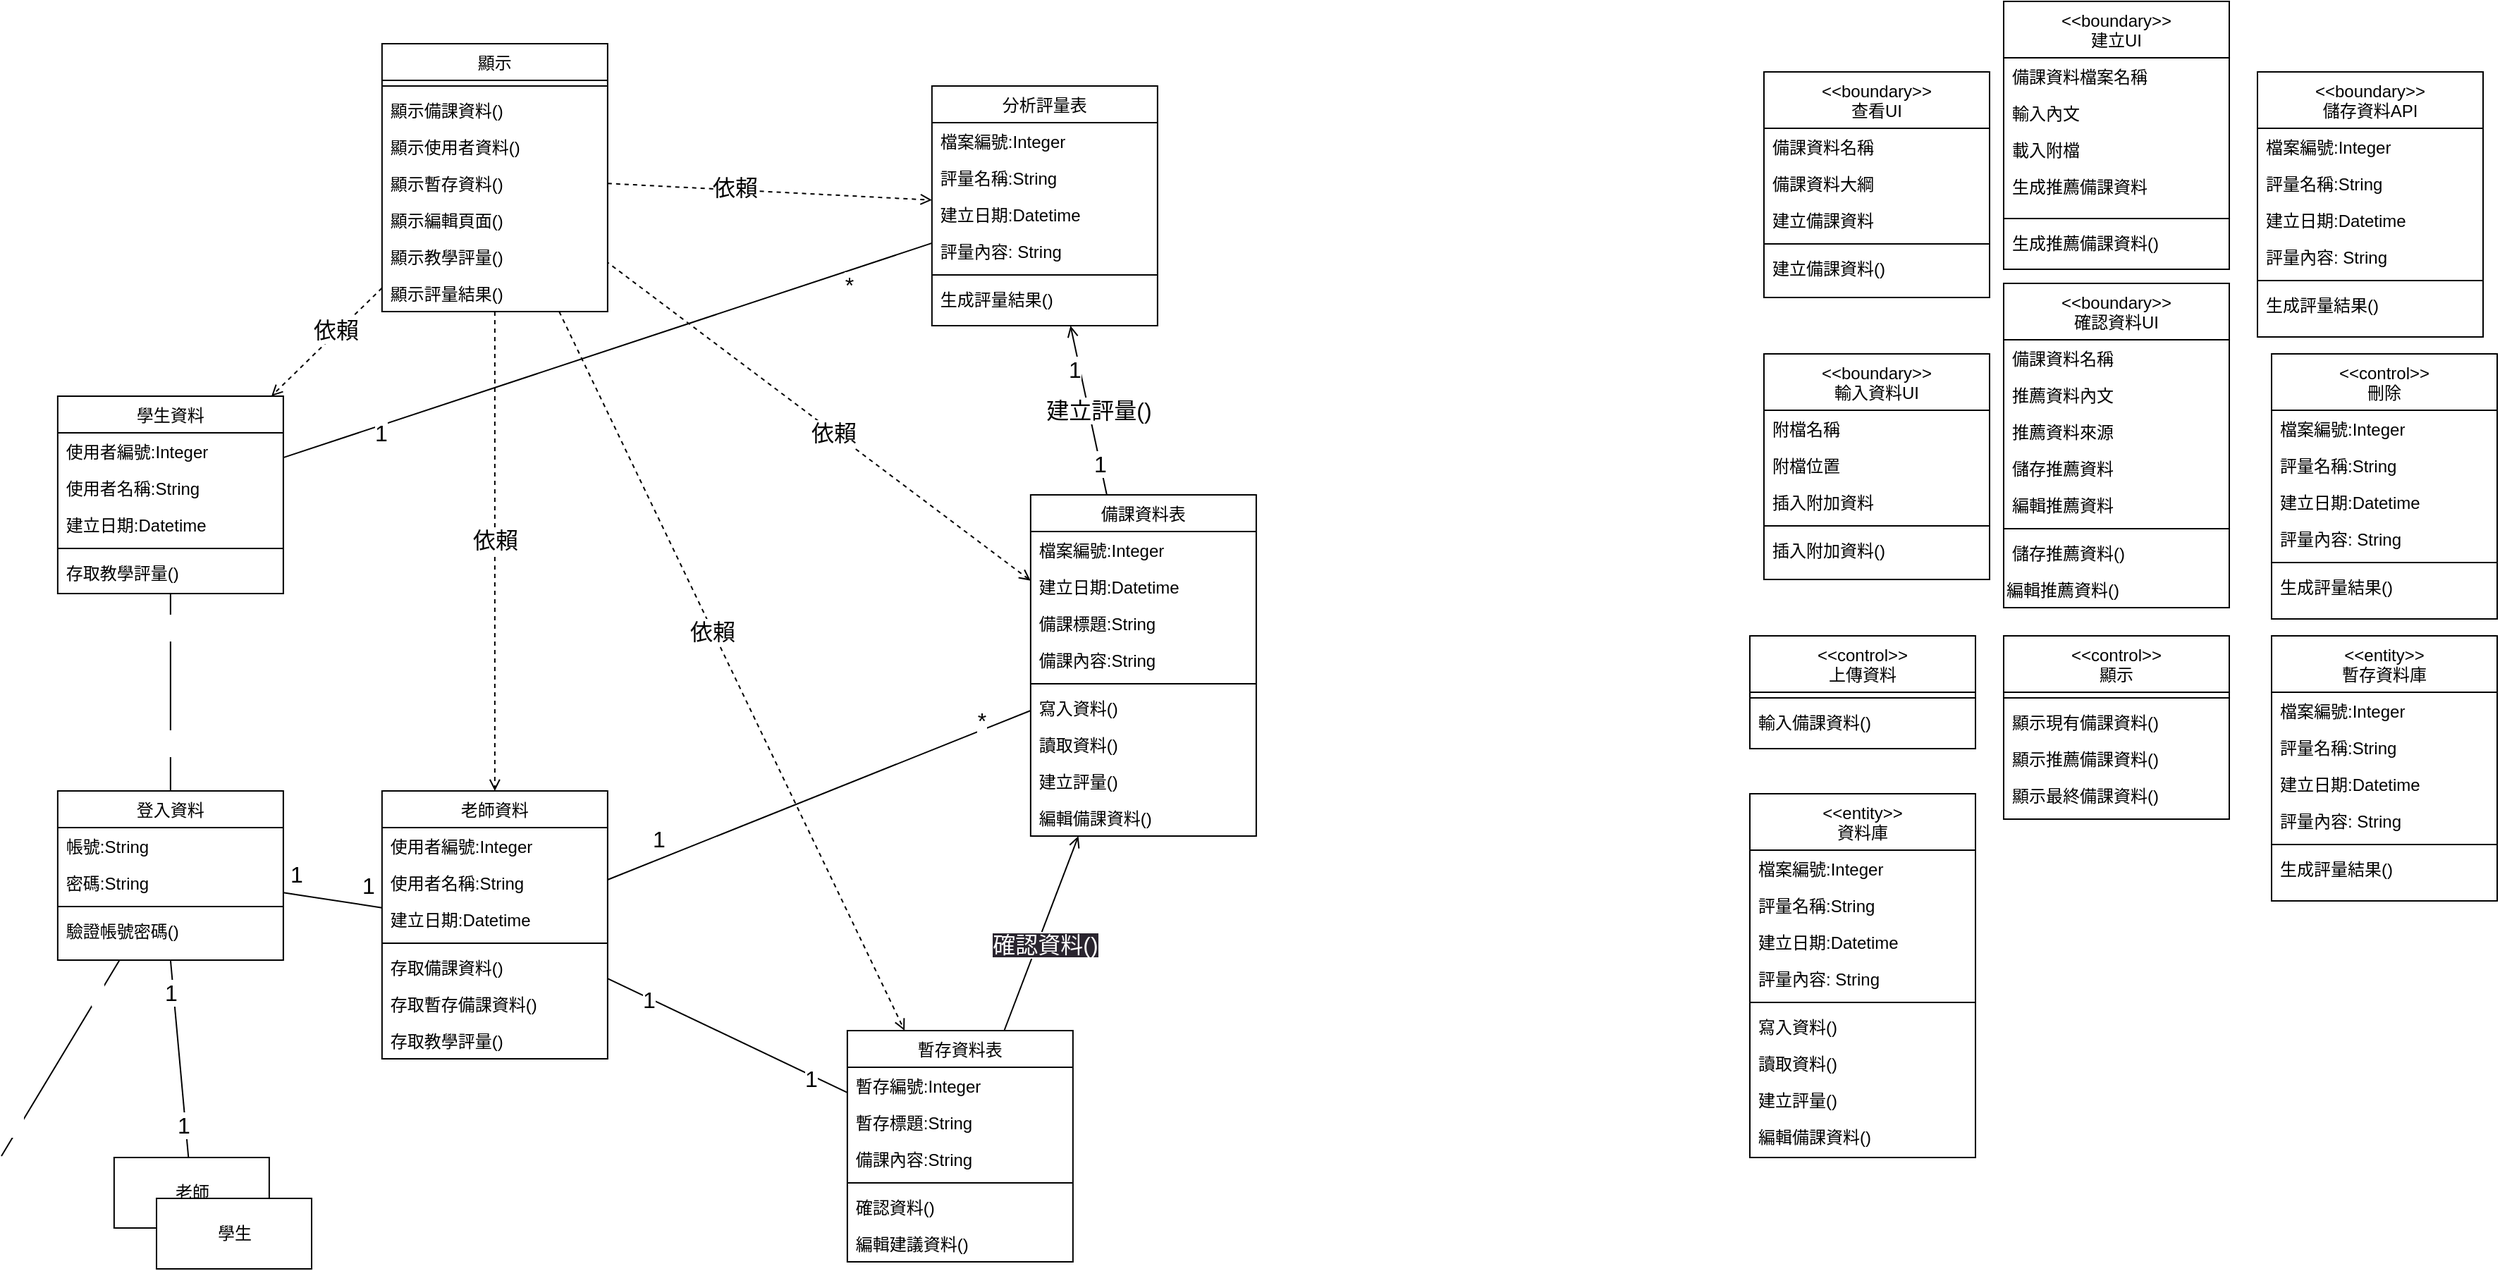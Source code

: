 <mxfile>
    <diagram id="C5RBs43oDa-KdzZeNtuy" name="Page-1">
        <mxGraphModel dx="1282" dy="769" grid="1" gridSize="10" guides="1" tooltips="1" connect="1" arrows="1" fold="1" page="1" pageScale="1" pageWidth="2000" pageHeight="2000" math="0" shadow="0">
            <root>
                <mxCell id="WIyWlLk6GJQsqaUBKTNV-0"/>
                <mxCell id="WIyWlLk6GJQsqaUBKTNV-1" parent="WIyWlLk6GJQsqaUBKTNV-0"/>
                <mxCell id="44" style="edgeStyle=none;html=1;fontSize=16;endArrow=none;endFill=0;startArrow=open;startFill=0;dashed=1;" parent="WIyWlLk6GJQsqaUBKTNV-1" source="zkfFHV4jXpPFQw0GAbJ--17" target="6" edge="1">
                    <mxGeometry relative="1" as="geometry"/>
                </mxCell>
                <mxCell id="46" value="依賴" style="edgeLabel;html=1;align=center;verticalAlign=middle;resizable=0;points=[];fontSize=16;" parent="44" vertex="1" connectable="0">
                    <mxGeometry x="0.184" y="1" relative="1" as="geometry">
                        <mxPoint x="38" y="28" as="offset"/>
                    </mxGeometry>
                </mxCell>
                <object label="備課資料表" placeholders="1" id="zkfFHV4jXpPFQw0GAbJ--17">
                    <mxCell style="swimlane;fontStyle=0;align=center;verticalAlign=top;childLayout=stackLayout;horizontal=1;startSize=26;horizontalStack=0;resizeParent=1;resizeLast=0;collapsible=1;marginBottom=0;rounded=0;shadow=0;strokeWidth=1;" parent="WIyWlLk6GJQsqaUBKTNV-1" vertex="1">
                        <mxGeometry x="739.93" y="610" width="160" height="242" as="geometry">
                            <mxRectangle x="550" y="140" width="160" height="26" as="alternateBounds"/>
                        </mxGeometry>
                    </mxCell>
                </object>
                <mxCell id="zkfFHV4jXpPFQw0GAbJ--20" value="檔案編號:Integer" style="text;align=left;verticalAlign=top;spacingLeft=4;spacingRight=4;overflow=hidden;rotatable=0;points=[[0,0.5],[1,0.5]];portConstraint=eastwest;rounded=0;shadow=0;html=0;" parent="zkfFHV4jXpPFQw0GAbJ--17" vertex="1">
                    <mxGeometry y="26" width="160" height="26" as="geometry"/>
                </mxCell>
                <mxCell id="zkfFHV4jXpPFQw0GAbJ--19" value="建立日期:Datetime" style="text;align=left;verticalAlign=top;spacingLeft=4;spacingRight=4;overflow=hidden;rotatable=0;points=[[0,0.5],[1,0.5]];portConstraint=eastwest;rounded=0;shadow=0;html=0;" parent="zkfFHV4jXpPFQw0GAbJ--17" vertex="1">
                    <mxGeometry y="52" width="160" height="26" as="geometry"/>
                </mxCell>
                <mxCell id="zkfFHV4jXpPFQw0GAbJ--18" value="備課標題:String" style="text;align=left;verticalAlign=top;spacingLeft=4;spacingRight=4;overflow=hidden;rotatable=0;points=[[0,0.5],[1,0.5]];portConstraint=eastwest;" parent="zkfFHV4jXpPFQw0GAbJ--17" vertex="1">
                    <mxGeometry y="78" width="160" height="26" as="geometry"/>
                </mxCell>
                <mxCell id="zkfFHV4jXpPFQw0GAbJ--21" value="備課內容:String" style="text;align=left;verticalAlign=top;spacingLeft=4;spacingRight=4;overflow=hidden;rotatable=0;points=[[0,0.5],[1,0.5]];portConstraint=eastwest;rounded=0;shadow=0;html=0;" parent="zkfFHV4jXpPFQw0GAbJ--17" vertex="1">
                    <mxGeometry y="104" width="160" height="26" as="geometry"/>
                </mxCell>
                <mxCell id="zkfFHV4jXpPFQw0GAbJ--23" value="" style="line;html=1;strokeWidth=1;align=left;verticalAlign=middle;spacingTop=-1;spacingLeft=3;spacingRight=3;rotatable=0;labelPosition=right;points=[];portConstraint=eastwest;" parent="zkfFHV4jXpPFQw0GAbJ--17" vertex="1">
                    <mxGeometry y="130" width="160" height="8" as="geometry"/>
                </mxCell>
                <mxCell id="zkfFHV4jXpPFQw0GAbJ--24" value="寫入資料()" style="text;align=left;verticalAlign=top;spacingLeft=4;spacingRight=4;overflow=hidden;rotatable=0;points=[[0,0.5],[1,0.5]];portConstraint=eastwest;" parent="zkfFHV4jXpPFQw0GAbJ--17" vertex="1">
                    <mxGeometry y="138" width="160" height="26" as="geometry"/>
                </mxCell>
                <mxCell id="zkfFHV4jXpPFQw0GAbJ--25" value="讀取資料()" style="text;align=left;verticalAlign=top;spacingLeft=4;spacingRight=4;overflow=hidden;rotatable=0;points=[[0,0.5],[1,0.5]];portConstraint=eastwest;" parent="zkfFHV4jXpPFQw0GAbJ--17" vertex="1">
                    <mxGeometry y="164" width="160" height="26" as="geometry"/>
                </mxCell>
                <mxCell id="128" value="建立評量()" style="text;align=left;verticalAlign=top;spacingLeft=4;spacingRight=4;overflow=hidden;rotatable=0;points=[[0,0.5],[1,0.5]];portConstraint=eastwest;" parent="zkfFHV4jXpPFQw0GAbJ--17" vertex="1">
                    <mxGeometry y="190" width="160" height="26" as="geometry"/>
                </mxCell>
                <mxCell id="87" value="編輯備課資料()" style="text;align=left;verticalAlign=top;spacingLeft=4;spacingRight=4;overflow=hidden;rotatable=0;points=[[0,0.5],[1,0.5]];portConstraint=eastwest;" parent="zkfFHV4jXpPFQw0GAbJ--17" vertex="1">
                    <mxGeometry y="216" width="160" height="26" as="geometry"/>
                </mxCell>
                <mxCell id="52" style="edgeStyle=none;html=1;entryX=0.5;entryY=1;entryDx=0;entryDy=0;fontSize=16;startArrow=none;startFill=0;endArrow=none;endFill=0;" parent="WIyWlLk6GJQsqaUBKTNV-1" source="5" target="27" edge="1">
                    <mxGeometry relative="1" as="geometry"/>
                </mxCell>
                <mxCell id="54" value="1" style="edgeLabel;html=1;align=center;verticalAlign=middle;resizable=0;points=[];fontSize=16;" parent="52" vertex="1" connectable="0">
                    <mxGeometry x="-0.655" y="2" relative="1" as="geometry">
                        <mxPoint as="offset"/>
                    </mxGeometry>
                </mxCell>
                <mxCell id="55" value="1" style="edgeLabel;html=1;align=center;verticalAlign=middle;resizable=0;points=[];fontSize=16;" parent="52" vertex="1" connectable="0">
                    <mxGeometry x="0.678" y="2" relative="1" as="geometry">
                        <mxPoint as="offset"/>
                    </mxGeometry>
                </mxCell>
                <mxCell id="5" value="老師" style="html=1;" parent="WIyWlLk6GJQsqaUBKTNV-1" vertex="1">
                    <mxGeometry x="89.93" y="1080" width="110" height="50" as="geometry"/>
                </mxCell>
                <mxCell id="45" style="edgeStyle=none;html=1;fontSize=16;endArrow=open;endFill=0;startArrow=none;startFill=0;dashed=1;" parent="WIyWlLk6GJQsqaUBKTNV-1" source="6" target="15" edge="1">
                    <mxGeometry relative="1" as="geometry"/>
                </mxCell>
                <mxCell id="47" value="依賴" style="edgeLabel;html=1;align=center;verticalAlign=middle;resizable=0;points=[];fontSize=16;" parent="45" vertex="1" connectable="0">
                    <mxGeometry x="-0.232" y="-3" relative="1" as="geometry">
                        <mxPoint x="3" y="31" as="offset"/>
                    </mxGeometry>
                </mxCell>
                <mxCell id="72" style="edgeStyle=none;html=1;fontSize=16;startArrow=none;startFill=0;endArrow=open;endFill=0;dashed=1;" parent="WIyWlLk6GJQsqaUBKTNV-1" source="6" target="56" edge="1">
                    <mxGeometry relative="1" as="geometry"/>
                </mxCell>
                <mxCell id="73" value="依賴" style="edgeLabel;html=1;align=center;verticalAlign=middle;resizable=0;points=[];fontSize=16;" parent="72" vertex="1" connectable="0">
                    <mxGeometry x="-0.111" y="-1" relative="1" as="geometry">
                        <mxPoint as="offset"/>
                    </mxGeometry>
                </mxCell>
                <mxCell id="133" style="edgeStyle=none;html=1;fontSize=16;startArrow=none;startFill=0;endArrow=open;endFill=0;dashed=1;" parent="WIyWlLk6GJQsqaUBKTNV-1" source="6" target="104" edge="1">
                    <mxGeometry relative="1" as="geometry"/>
                </mxCell>
                <mxCell id="134" value="依賴" style="edgeLabel;html=1;align=center;verticalAlign=middle;resizable=0;points=[];fontSize=16;" parent="133" vertex="1" connectable="0">
                    <mxGeometry x="-0.22" y="2" relative="1" as="geometry">
                        <mxPoint as="offset"/>
                    </mxGeometry>
                </mxCell>
                <mxCell id="139" style="edgeStyle=none;html=1;dashed=1;fontSize=16;startArrow=none;startFill=0;endArrow=open;endFill=0;" parent="WIyWlLk6GJQsqaUBKTNV-1" source="6" target="112" edge="1">
                    <mxGeometry relative="1" as="geometry"/>
                </mxCell>
                <mxCell id="140" value="依賴" style="edgeLabel;html=1;align=center;verticalAlign=middle;resizable=0;points=[];fontSize=16;" parent="139" vertex="1" connectable="0">
                    <mxGeometry x="0.271" relative="1" as="geometry">
                        <mxPoint x="17" y="-19" as="offset"/>
                    </mxGeometry>
                </mxCell>
                <object label="顯示" placeholders="1" id="6">
                    <mxCell style="swimlane;fontStyle=0;align=center;verticalAlign=top;childLayout=stackLayout;horizontal=1;startSize=26;horizontalStack=0;resizeParent=1;resizeLast=0;collapsible=1;marginBottom=0;rounded=0;shadow=0;strokeWidth=1;" parent="WIyWlLk6GJQsqaUBKTNV-1" vertex="1">
                        <mxGeometry x="279.93" y="290" width="160" height="190" as="geometry">
                            <mxRectangle x="550" y="140" width="160" height="26" as="alternateBounds"/>
                        </mxGeometry>
                    </mxCell>
                </object>
                <mxCell id="12" value="" style="line;html=1;strokeWidth=1;align=left;verticalAlign=middle;spacingTop=-1;spacingLeft=3;spacingRight=3;rotatable=0;labelPosition=right;points=[];portConstraint=eastwest;" parent="6" vertex="1">
                    <mxGeometry y="26" width="160" height="8" as="geometry"/>
                </mxCell>
                <mxCell id="13" value="顯示備課資料()" style="text;align=left;verticalAlign=top;spacingLeft=4;spacingRight=4;overflow=hidden;rotatable=0;points=[[0,0.5],[1,0.5]];portConstraint=eastwest;" parent="6" vertex="1">
                    <mxGeometry y="34" width="160" height="26" as="geometry"/>
                </mxCell>
                <mxCell id="76" value="顯示使用者資料()" style="text;align=left;verticalAlign=top;spacingLeft=4;spacingRight=4;overflow=hidden;rotatable=0;points=[[0,0.5],[1,0.5]];portConstraint=eastwest;" parent="6" vertex="1">
                    <mxGeometry y="60" width="160" height="26" as="geometry"/>
                </mxCell>
                <mxCell id="78" value="顯示暫存資料()" style="text;align=left;verticalAlign=top;spacingLeft=4;spacingRight=4;overflow=hidden;rotatable=0;points=[[0,0.5],[1,0.5]];portConstraint=eastwest;" parent="6" vertex="1">
                    <mxGeometry y="86" width="160" height="26" as="geometry"/>
                </mxCell>
                <mxCell id="79" value="顯示編輯頁面()" style="text;align=left;verticalAlign=top;spacingLeft=4;spacingRight=4;overflow=hidden;rotatable=0;points=[[0,0.5],[1,0.5]];portConstraint=eastwest;" parent="6" vertex="1">
                    <mxGeometry y="112" width="160" height="26" as="geometry"/>
                </mxCell>
                <mxCell id="132" value="顯示教學評量()" style="text;align=left;verticalAlign=top;spacingLeft=4;spacingRight=4;overflow=hidden;rotatable=0;points=[[0,0.5],[1,0.5]];portConstraint=eastwest;" parent="6" vertex="1">
                    <mxGeometry y="138" width="160" height="26" as="geometry"/>
                </mxCell>
                <mxCell id="141" value="顯示評量結果()" style="text;align=left;verticalAlign=top;spacingLeft=4;spacingRight=4;overflow=hidden;rotatable=0;points=[[0,0.5],[1,0.5]];portConstraint=eastwest;" parent="6" vertex="1">
                    <mxGeometry y="164" width="160" height="26" as="geometry"/>
                </mxCell>
                <mxCell id="25" style="edgeStyle=none;html=1;endArrow=none;endFill=0;" parent="WIyWlLk6GJQsqaUBKTNV-1" source="15" target="zkfFHV4jXpPFQw0GAbJ--17" edge="1">
                    <mxGeometry relative="1" as="geometry"/>
                </mxCell>
                <mxCell id="40" value="1" style="edgeLabel;html=1;align=center;verticalAlign=middle;resizable=0;points=[];fontSize=16;" parent="25" vertex="1" connectable="0">
                    <mxGeometry x="-0.769" y="-2" relative="1" as="geometry">
                        <mxPoint y="-17" as="offset"/>
                    </mxGeometry>
                </mxCell>
                <mxCell id="41" value="*" style="edgeLabel;html=1;align=center;verticalAlign=middle;resizable=0;points=[];fontSize=16;" parent="25" vertex="1" connectable="0">
                    <mxGeometry x="0.796" y="-2" relative="1" as="geometry">
                        <mxPoint x="-5" y="-7" as="offset"/>
                    </mxGeometry>
                </mxCell>
                <object label="老師資料" placeholders="1" id="15">
                    <mxCell style="swimlane;fontStyle=0;align=center;verticalAlign=top;childLayout=stackLayout;horizontal=1;startSize=26;horizontalStack=0;resizeParent=1;resizeLast=0;collapsible=1;marginBottom=0;rounded=0;shadow=0;strokeWidth=1;" parent="WIyWlLk6GJQsqaUBKTNV-1" vertex="1">
                        <mxGeometry x="279.93" y="820" width="160" height="190" as="geometry">
                            <mxRectangle x="550" y="140" width="160" height="26" as="alternateBounds"/>
                        </mxGeometry>
                    </mxCell>
                </object>
                <mxCell id="16" value="使用者編號:Integer" style="text;align=left;verticalAlign=top;spacingLeft=4;spacingRight=4;overflow=hidden;rotatable=0;points=[[0,0.5],[1,0.5]];portConstraint=eastwest;rounded=0;shadow=0;html=0;" parent="15" vertex="1">
                    <mxGeometry y="26" width="160" height="26" as="geometry"/>
                </mxCell>
                <mxCell id="18" value="使用者名稱:String" style="text;align=left;verticalAlign=top;spacingLeft=4;spacingRight=4;overflow=hidden;rotatable=0;points=[[0,0.5],[1,0.5]];portConstraint=eastwest;" parent="15" vertex="1">
                    <mxGeometry y="52" width="160" height="26" as="geometry"/>
                </mxCell>
                <mxCell id="17" value="建立日期:Datetime" style="text;align=left;verticalAlign=top;spacingLeft=4;spacingRight=4;overflow=hidden;rotatable=0;points=[[0,0.5],[1,0.5]];portConstraint=eastwest;rounded=0;shadow=0;html=0;" parent="15" vertex="1">
                    <mxGeometry y="78" width="160" height="26" as="geometry"/>
                </mxCell>
                <mxCell id="21" value="" style="line;html=1;strokeWidth=1;align=left;verticalAlign=middle;spacingTop=-1;spacingLeft=3;spacingRight=3;rotatable=0;labelPosition=right;points=[];portConstraint=eastwest;" parent="15" vertex="1">
                    <mxGeometry y="104" width="160" height="8" as="geometry"/>
                </mxCell>
                <mxCell id="24" value="存取備課資料()" style="text;align=left;verticalAlign=top;spacingLeft=4;spacingRight=4;overflow=hidden;rotatable=0;points=[[0,0.5],[1,0.5]];portConstraint=eastwest;" parent="15" vertex="1">
                    <mxGeometry y="112" width="160" height="26" as="geometry"/>
                </mxCell>
                <mxCell id="135" value="存取暫存備課資料()" style="text;align=left;verticalAlign=top;spacingLeft=4;spacingRight=4;overflow=hidden;rotatable=0;points=[[0,0.5],[1,0.5]];portConstraint=eastwest;" parent="15" vertex="1">
                    <mxGeometry y="138" width="160" height="26" as="geometry"/>
                </mxCell>
                <mxCell id="138" value="存取教學評量()" style="text;align=left;verticalAlign=top;spacingLeft=4;spacingRight=4;overflow=hidden;rotatable=0;points=[[0,0.5],[1,0.5]];portConstraint=eastwest;" parent="15" vertex="1">
                    <mxGeometry y="164" width="160" height="26" as="geometry"/>
                </mxCell>
                <mxCell id="36" style="edgeStyle=none;html=1;fontSize=16;endArrow=none;endFill=0;" parent="WIyWlLk6GJQsqaUBKTNV-1" source="27" target="15" edge="1">
                    <mxGeometry relative="1" as="geometry"/>
                </mxCell>
                <mxCell id="37" value="1" style="edgeLabel;html=1;align=center;verticalAlign=middle;resizable=0;points=[];fontSize=16;" parent="36" vertex="1" connectable="0">
                    <mxGeometry x="0.725" y="-1" relative="1" as="geometry">
                        <mxPoint y="-16" as="offset"/>
                    </mxGeometry>
                </mxCell>
                <mxCell id="38" value="1" style="edgeLabel;html=1;align=center;verticalAlign=middle;resizable=0;points=[];fontSize=16;" parent="36" vertex="1" connectable="0">
                    <mxGeometry x="-0.742" y="-2" relative="1" as="geometry">
                        <mxPoint y="-17" as="offset"/>
                    </mxGeometry>
                </mxCell>
                <mxCell id="118" style="edgeStyle=none;html=1;fontSize=16;fontColor=#FFFFFF;endArrow=none;endFill=0;" parent="WIyWlLk6GJQsqaUBKTNV-1" source="27" target="112" edge="1">
                    <mxGeometry relative="1" as="geometry"/>
                </mxCell>
                <mxCell id="119" value="1" style="edgeLabel;html=1;align=center;verticalAlign=middle;resizable=0;points=[];fontSize=16;fontColor=#FFFFFF;" parent="118" vertex="1" connectable="0">
                    <mxGeometry x="-0.504" y="1" relative="1" as="geometry">
                        <mxPoint as="offset"/>
                    </mxGeometry>
                </mxCell>
                <mxCell id="120" value="1" style="edgeLabel;html=1;align=center;verticalAlign=middle;resizable=0;points=[];fontSize=16;fontColor=#FFFFFF;" parent="118" vertex="1" connectable="0">
                    <mxGeometry x="0.678" y="-2" relative="1" as="geometry">
                        <mxPoint y="1" as="offset"/>
                    </mxGeometry>
                </mxCell>
                <object label="登入資料" placeholders="1" id="27">
                    <mxCell style="swimlane;fontStyle=0;align=center;verticalAlign=top;childLayout=stackLayout;horizontal=1;startSize=26;horizontalStack=0;resizeParent=1;resizeLast=0;collapsible=1;marginBottom=0;rounded=0;shadow=0;strokeWidth=1;" parent="WIyWlLk6GJQsqaUBKTNV-1" vertex="1">
                        <mxGeometry x="49.93" y="820" width="160" height="120" as="geometry">
                            <mxRectangle x="550" y="140" width="160" height="26" as="alternateBounds"/>
                        </mxGeometry>
                    </mxCell>
                </object>
                <mxCell id="28" value="帳號:String" style="text;align=left;verticalAlign=top;spacingLeft=4;spacingRight=4;overflow=hidden;rotatable=0;points=[[0,0.5],[1,0.5]];portConstraint=eastwest;rounded=0;shadow=0;html=0;" parent="27" vertex="1">
                    <mxGeometry y="26" width="160" height="26" as="geometry"/>
                </mxCell>
                <mxCell id="29" value="密碼:String" style="text;align=left;verticalAlign=top;spacingLeft=4;spacingRight=4;overflow=hidden;rotatable=0;points=[[0,0.5],[1,0.5]];portConstraint=eastwest;rounded=0;shadow=0;html=0;" parent="27" vertex="1">
                    <mxGeometry y="52" width="160" height="26" as="geometry"/>
                </mxCell>
                <mxCell id="32" value="" style="line;html=1;strokeWidth=1;align=left;verticalAlign=middle;spacingTop=-1;spacingLeft=3;spacingRight=3;rotatable=0;labelPosition=right;points=[];portConstraint=eastwest;" parent="27" vertex="1">
                    <mxGeometry y="78" width="160" height="8" as="geometry"/>
                </mxCell>
                <mxCell id="43" value="驗證帳號密碼()" style="text;align=left;verticalAlign=top;spacingLeft=4;spacingRight=4;overflow=hidden;rotatable=0;points=[[0,0.5],[1,0.5]];portConstraint=eastwest;" parent="27" vertex="1">
                    <mxGeometry y="86" width="160" height="26" as="geometry"/>
                </mxCell>
                <mxCell id="69" style="edgeStyle=none;html=1;fontSize=16;startArrow=none;startFill=0;endArrow=none;endFill=0;" parent="WIyWlLk6GJQsqaUBKTNV-1" source="56" target="15" edge="1">
                    <mxGeometry relative="1" as="geometry"/>
                </mxCell>
                <mxCell id="70" value="1" style="edgeLabel;html=1;align=center;verticalAlign=middle;resizable=0;points=[];fontSize=16;" parent="69" vertex="1" connectable="0">
                    <mxGeometry x="0.65" y="1" relative="1" as="geometry">
                        <mxPoint as="offset"/>
                    </mxGeometry>
                </mxCell>
                <mxCell id="71" value="1" style="edgeLabel;html=1;align=center;verticalAlign=middle;resizable=0;points=[];fontSize=16;" parent="69" vertex="1" connectable="0">
                    <mxGeometry x="-0.695" y="2" relative="1" as="geometry">
                        <mxPoint as="offset"/>
                    </mxGeometry>
                </mxCell>
                <mxCell id="74" style="edgeStyle=none;html=1;fontSize=16;startArrow=none;startFill=0;endArrow=open;endFill=0;" parent="WIyWlLk6GJQsqaUBKTNV-1" source="56" target="zkfFHV4jXpPFQw0GAbJ--17" edge="1">
                    <mxGeometry relative="1" as="geometry"/>
                </mxCell>
                <mxCell id="143" value="&lt;span style=&quot;color: rgb(255, 255, 255); text-align: left; background-color: rgb(42, 37, 47);&quot;&gt;確認資料()&lt;/span&gt;" style="edgeLabel;html=1;align=center;verticalAlign=middle;resizable=0;points=[];fontSize=16;" parent="74" vertex="1" connectable="0">
                    <mxGeometry x="0.524" y="-4" relative="1" as="geometry">
                        <mxPoint x="-15" y="42" as="offset"/>
                    </mxGeometry>
                </mxCell>
                <object label="暫存資料表" placeholders="1" id="56">
                    <mxCell style="swimlane;fontStyle=0;align=center;verticalAlign=top;childLayout=stackLayout;horizontal=1;startSize=26;horizontalStack=0;resizeParent=1;resizeLast=0;collapsible=1;marginBottom=0;rounded=0;shadow=0;strokeWidth=1;" parent="WIyWlLk6GJQsqaUBKTNV-1" vertex="1">
                        <mxGeometry x="609.93" y="990" width="160" height="164" as="geometry">
                            <mxRectangle x="550" y="140" width="160" height="26" as="alternateBounds"/>
                        </mxGeometry>
                    </mxCell>
                </object>
                <mxCell id="57" value="暫存編號:Integer" style="text;align=left;verticalAlign=top;spacingLeft=4;spacingRight=4;overflow=hidden;rotatable=0;points=[[0,0.5],[1,0.5]];portConstraint=eastwest;rounded=0;shadow=0;html=0;" parent="56" vertex="1">
                    <mxGeometry y="26" width="160" height="26" as="geometry"/>
                </mxCell>
                <mxCell id="59" value="暫存標題:String" style="text;align=left;verticalAlign=top;spacingLeft=4;spacingRight=4;overflow=hidden;rotatable=0;points=[[0,0.5],[1,0.5]];portConstraint=eastwest;" parent="56" vertex="1">
                    <mxGeometry y="52" width="160" height="26" as="geometry"/>
                </mxCell>
                <mxCell id="60" value="備課內容:String" style="text;align=left;verticalAlign=top;spacingLeft=4;spacingRight=4;overflow=hidden;rotatable=0;points=[[0,0.5],[1,0.5]];portConstraint=eastwest;rounded=0;shadow=0;html=0;" parent="56" vertex="1">
                    <mxGeometry y="78" width="160" height="26" as="geometry"/>
                </mxCell>
                <mxCell id="61" value="" style="line;html=1;strokeWidth=1;align=left;verticalAlign=middle;spacingTop=-1;spacingLeft=3;spacingRight=3;rotatable=0;labelPosition=right;points=[];portConstraint=eastwest;" parent="56" vertex="1">
                    <mxGeometry y="104" width="160" height="8" as="geometry"/>
                </mxCell>
                <mxCell id="62" value="確認資料()" style="text;align=left;verticalAlign=top;spacingLeft=4;spacingRight=4;overflow=hidden;rotatable=0;points=[[0,0.5],[1,0.5]];portConstraint=eastwest;" parent="56" vertex="1">
                    <mxGeometry y="112" width="160" height="26" as="geometry"/>
                </mxCell>
                <mxCell id="88" value="編輯建議資料()" style="text;align=left;verticalAlign=top;spacingLeft=4;spacingRight=4;overflow=hidden;rotatable=0;points=[[0,0.5],[1,0.5]];portConstraint=eastwest;" parent="56" vertex="1">
                    <mxGeometry y="138" width="160" height="26" as="geometry"/>
                </mxCell>
                <mxCell id="101" style="edgeStyle=none;html=1;fontSize=16;fontColor=#FFFFFF;endArrow=none;endFill=0;" parent="WIyWlLk6GJQsqaUBKTNV-1" target="27" edge="1">
                    <mxGeometry relative="1" as="geometry">
                        <mxPoint x="239.93" y="550" as="targetPoint"/>
                        <mxPoint x="9.997" y="1079" as="sourcePoint"/>
                    </mxGeometry>
                </mxCell>
                <mxCell id="102" value="1" style="edgeLabel;html=1;align=center;verticalAlign=middle;resizable=0;points=[];fontSize=16;fontColor=#FFFFFF;" parent="101" vertex="1" connectable="0">
                    <mxGeometry x="-0.684" y="3" relative="1" as="geometry">
                        <mxPoint as="offset"/>
                    </mxGeometry>
                </mxCell>
                <mxCell id="103" value="1" style="edgeLabel;html=1;align=center;verticalAlign=middle;resizable=0;points=[];fontSize=16;fontColor=#FFFFFF;" parent="101" vertex="1" connectable="0">
                    <mxGeometry x="0.649" y="2" relative="1" as="geometry">
                        <mxPoint as="offset"/>
                    </mxGeometry>
                </mxCell>
                <mxCell id="91" value="學生" style="html=1;" parent="WIyWlLk6GJQsqaUBKTNV-1" vertex="1">
                    <mxGeometry x="120" y="1109" width="110" height="50" as="geometry"/>
                </mxCell>
                <mxCell id="124" style="edgeStyle=none;html=1;endArrow=none;endFill=0;startArrow=open;startFill=0;" parent="WIyWlLk6GJQsqaUBKTNV-1" source="104" target="zkfFHV4jXpPFQw0GAbJ--17" edge="1">
                    <mxGeometry relative="1" as="geometry"/>
                </mxCell>
                <mxCell id="126" value="1" style="edgeLabel;html=1;align=center;verticalAlign=middle;resizable=0;points=[];fontSize=16;" parent="124" vertex="1" connectable="0">
                    <mxGeometry x="-0.722" y="-1" relative="1" as="geometry">
                        <mxPoint y="14" as="offset"/>
                    </mxGeometry>
                </mxCell>
                <mxCell id="127" value="1" style="edgeLabel;html=1;align=center;verticalAlign=middle;resizable=0;points=[];fontSize=16;" parent="124" vertex="1" connectable="0">
                    <mxGeometry x="0.562" y="2" relative="1" as="geometry">
                        <mxPoint x="-2" y="4" as="offset"/>
                    </mxGeometry>
                </mxCell>
                <mxCell id="142" value="建立評量()" style="edgeLabel;html=1;align=center;verticalAlign=middle;resizable=0;points=[];fontSize=16;" parent="124" vertex="1" connectable="0">
                    <mxGeometry x="0.247" y="4" relative="1" as="geometry">
                        <mxPoint y="-14" as="offset"/>
                    </mxGeometry>
                </mxCell>
                <object label="分析評量表" placeholders="1" id="104">
                    <mxCell style="swimlane;fontStyle=0;align=center;verticalAlign=top;childLayout=stackLayout;horizontal=1;startSize=26;horizontalStack=0;resizeParent=1;resizeLast=0;collapsible=1;marginBottom=0;rounded=0;shadow=0;strokeWidth=1;" parent="WIyWlLk6GJQsqaUBKTNV-1" vertex="1">
                        <mxGeometry x="669.93" y="320" width="160" height="170" as="geometry">
                            <mxRectangle x="550" y="140" width="160" height="26" as="alternateBounds"/>
                        </mxGeometry>
                    </mxCell>
                </object>
                <mxCell id="105" value="檔案編號:Integer" style="text;align=left;verticalAlign=top;spacingLeft=4;spacingRight=4;overflow=hidden;rotatable=0;points=[[0,0.5],[1,0.5]];portConstraint=eastwest;rounded=0;shadow=0;html=0;" parent="104" vertex="1">
                    <mxGeometry y="26" width="160" height="26" as="geometry"/>
                </mxCell>
                <mxCell id="106" value="評量名稱:String" style="text;align=left;verticalAlign=top;spacingLeft=4;spacingRight=4;overflow=hidden;rotatable=0;points=[[0,0.5],[1,0.5]];portConstraint=eastwest;" parent="104" vertex="1">
                    <mxGeometry y="52" width="160" height="26" as="geometry"/>
                </mxCell>
                <mxCell id="107" value="建立日期:Datetime" style="text;align=left;verticalAlign=top;spacingLeft=4;spacingRight=4;overflow=hidden;rotatable=0;points=[[0,0.5],[1,0.5]];portConstraint=eastwest;rounded=0;shadow=0;html=0;" parent="104" vertex="1">
                    <mxGeometry y="78" width="160" height="26" as="geometry"/>
                </mxCell>
                <mxCell id="111" value="評量內容: String" style="text;align=left;verticalAlign=top;spacingLeft=4;spacingRight=4;overflow=hidden;rotatable=0;points=[[0,0.5],[1,0.5]];portConstraint=eastwest;rounded=0;shadow=0;html=0;" parent="104" vertex="1">
                    <mxGeometry y="104" width="160" height="26" as="geometry"/>
                </mxCell>
                <mxCell id="108" value="" style="line;html=1;strokeWidth=1;align=left;verticalAlign=middle;spacingTop=-1;spacingLeft=3;spacingRight=3;rotatable=0;labelPosition=right;points=[];portConstraint=eastwest;" parent="104" vertex="1">
                    <mxGeometry y="130" width="160" height="8" as="geometry"/>
                </mxCell>
                <mxCell id="136" value="生成評量結果()" style="text;align=left;verticalAlign=top;spacingLeft=4;spacingRight=4;overflow=hidden;rotatable=0;points=[[0,0.5],[1,0.5]];portConstraint=eastwest;" parent="104" vertex="1">
                    <mxGeometry y="138" width="160" height="26" as="geometry"/>
                </mxCell>
                <mxCell id="129" style="edgeStyle=none;html=1;fontSize=16;startArrow=none;startFill=0;endArrow=none;endFill=0;" parent="WIyWlLk6GJQsqaUBKTNV-1" source="112" target="104" edge="1">
                    <mxGeometry relative="1" as="geometry"/>
                </mxCell>
                <mxCell id="130" value="1" style="edgeLabel;html=1;align=center;verticalAlign=middle;resizable=0;points=[];fontSize=16;" parent="129" vertex="1" connectable="0">
                    <mxGeometry x="-0.706" y="-5" relative="1" as="geometry">
                        <mxPoint as="offset"/>
                    </mxGeometry>
                </mxCell>
                <mxCell id="131" value="*" style="edgeLabel;html=1;align=center;verticalAlign=middle;resizable=0;points=[];fontSize=16;" parent="129" vertex="1" connectable="0">
                    <mxGeometry x="0.784" y="-4" relative="1" as="geometry">
                        <mxPoint x="-11" y="9" as="offset"/>
                    </mxGeometry>
                </mxCell>
                <object label="學生資料" placeholders="1" id="112">
                    <mxCell style="swimlane;fontStyle=0;align=center;verticalAlign=top;childLayout=stackLayout;horizontal=1;startSize=26;horizontalStack=0;resizeParent=1;resizeLast=0;collapsible=1;marginBottom=0;rounded=0;shadow=0;strokeWidth=1;" parent="WIyWlLk6GJQsqaUBKTNV-1" vertex="1">
                        <mxGeometry x="49.93" y="540" width="160" height="140" as="geometry">
                            <mxRectangle x="550" y="140" width="160" height="26" as="alternateBounds"/>
                        </mxGeometry>
                    </mxCell>
                </object>
                <mxCell id="113" value="使用者編號:Integer" style="text;align=left;verticalAlign=top;spacingLeft=4;spacingRight=4;overflow=hidden;rotatable=0;points=[[0,0.5],[1,0.5]];portConstraint=eastwest;rounded=0;shadow=0;html=0;" parent="112" vertex="1">
                    <mxGeometry y="26" width="160" height="26" as="geometry"/>
                </mxCell>
                <mxCell id="114" value="使用者名稱:String" style="text;align=left;verticalAlign=top;spacingLeft=4;spacingRight=4;overflow=hidden;rotatable=0;points=[[0,0.5],[1,0.5]];portConstraint=eastwest;" parent="112" vertex="1">
                    <mxGeometry y="52" width="160" height="26" as="geometry"/>
                </mxCell>
                <mxCell id="115" value="建立日期:Datetime" style="text;align=left;verticalAlign=top;spacingLeft=4;spacingRight=4;overflow=hidden;rotatable=0;points=[[0,0.5],[1,0.5]];portConstraint=eastwest;rounded=0;shadow=0;html=0;" parent="112" vertex="1">
                    <mxGeometry y="78" width="160" height="26" as="geometry"/>
                </mxCell>
                <mxCell id="116" value="" style="line;html=1;strokeWidth=1;align=left;verticalAlign=middle;spacingTop=-1;spacingLeft=3;spacingRight=3;rotatable=0;labelPosition=right;points=[];portConstraint=eastwest;" parent="112" vertex="1">
                    <mxGeometry y="104" width="160" height="8" as="geometry"/>
                </mxCell>
                <mxCell id="117" value="存取教學評量()" style="text;align=left;verticalAlign=top;spacingLeft=4;spacingRight=4;overflow=hidden;rotatable=0;points=[[0,0.5],[1,0.5]];portConstraint=eastwest;" parent="112" vertex="1">
                    <mxGeometry y="112" width="160" height="26" as="geometry"/>
                </mxCell>
                <object label="&lt;&lt;boundary&gt;&gt;&#10;查看UI" placeholders="1" id="ybDPWDcmM2NUyqlbh23f-143">
                    <mxCell style="swimlane;fontStyle=0;align=center;verticalAlign=top;childLayout=stackLayout;horizontal=1;startSize=40;horizontalStack=0;resizeParent=1;resizeLast=0;collapsible=1;marginBottom=0;rounded=0;shadow=0;strokeWidth=1;" parent="WIyWlLk6GJQsqaUBKTNV-1" vertex="1">
                        <mxGeometry x="1260" y="310" width="160" height="160" as="geometry">
                            <mxRectangle x="1260" y="310" width="160" height="26" as="alternateBounds"/>
                        </mxGeometry>
                    </mxCell>
                </object>
                <mxCell id="ybDPWDcmM2NUyqlbh23f-144" value="備課資料名稱" style="text;align=left;verticalAlign=top;spacingLeft=4;spacingRight=4;overflow=hidden;rotatable=1;points=[[0,0.5],[1,0.5]];portConstraint=eastwest;rounded=0;shadow=0;html=0;movable=1;resizable=1;deletable=1;editable=1;locked=0;connectable=1;" parent="ybDPWDcmM2NUyqlbh23f-143" vertex="1">
                    <mxGeometry y="40" width="160" height="26" as="geometry"/>
                </mxCell>
                <mxCell id="ybDPWDcmM2NUyqlbh23f-145" value="備課資料大綱 " style="text;align=left;verticalAlign=top;spacingLeft=4;spacingRight=4;overflow=hidden;rotatable=0;points=[[0,0.5],[1,0.5]];portConstraint=eastwest;" parent="ybDPWDcmM2NUyqlbh23f-143" vertex="1">
                    <mxGeometry y="66" width="160" height="26" as="geometry"/>
                </mxCell>
                <mxCell id="ybDPWDcmM2NUyqlbh23f-146" value="建立備課資料" style="text;align=left;verticalAlign=top;spacingLeft=4;spacingRight=4;overflow=hidden;rotatable=0;points=[[0,0.5],[1,0.5]];portConstraint=eastwest;rounded=0;shadow=0;html=0;" parent="ybDPWDcmM2NUyqlbh23f-143" vertex="1">
                    <mxGeometry y="92" width="160" height="26" as="geometry"/>
                </mxCell>
                <mxCell id="ybDPWDcmM2NUyqlbh23f-148" value="" style="line;html=1;strokeWidth=1;align=left;verticalAlign=middle;spacingTop=-1;spacingLeft=3;spacingRight=3;rotatable=0;labelPosition=right;points=[];portConstraint=eastwest;" parent="ybDPWDcmM2NUyqlbh23f-143" vertex="1">
                    <mxGeometry y="118" width="160" height="8" as="geometry"/>
                </mxCell>
                <mxCell id="ybDPWDcmM2NUyqlbh23f-149" value="建立備課資料()" style="text;align=left;verticalAlign=top;spacingLeft=4;spacingRight=4;overflow=hidden;rotatable=0;points=[[0,0.5],[1,0.5]];portConstraint=eastwest;" parent="ybDPWDcmM2NUyqlbh23f-143" vertex="1">
                    <mxGeometry y="126" width="160" height="26" as="geometry"/>
                </mxCell>
                <object label="&lt;&lt;boundary&gt;&gt;&#10;輸入資料UI" placeholders="1" id="ybDPWDcmM2NUyqlbh23f-157">
                    <mxCell style="swimlane;fontStyle=0;align=center;verticalAlign=top;childLayout=stackLayout;horizontal=1;startSize=40;horizontalStack=0;resizeParent=1;resizeLast=0;collapsible=1;marginBottom=0;rounded=0;shadow=0;strokeWidth=1;" parent="WIyWlLk6GJQsqaUBKTNV-1" vertex="1">
                        <mxGeometry x="1260" y="510" width="160" height="160" as="geometry">
                            <mxRectangle x="1260" y="310" width="160" height="26" as="alternateBounds"/>
                        </mxGeometry>
                    </mxCell>
                </object>
                <mxCell id="ybDPWDcmM2NUyqlbh23f-158" value="附檔名稱" style="text;align=left;verticalAlign=top;spacingLeft=4;spacingRight=4;overflow=hidden;rotatable=0;points=[[0,0.5],[1,0.5]];portConstraint=eastwest;rounded=0;shadow=0;html=0;" parent="ybDPWDcmM2NUyqlbh23f-157" vertex="1">
                    <mxGeometry y="40" width="160" height="26" as="geometry"/>
                </mxCell>
                <mxCell id="ybDPWDcmM2NUyqlbh23f-159" value="附檔位置" style="text;align=left;verticalAlign=top;spacingLeft=4;spacingRight=4;overflow=hidden;rotatable=0;points=[[0,0.5],[1,0.5]];portConstraint=eastwest;" parent="ybDPWDcmM2NUyqlbh23f-157" vertex="1">
                    <mxGeometry y="66" width="160" height="26" as="geometry"/>
                </mxCell>
                <mxCell id="ybDPWDcmM2NUyqlbh23f-160" value="插入附加資料" style="text;align=left;verticalAlign=top;spacingLeft=4;spacingRight=4;overflow=hidden;rotatable=0;points=[[0,0.5],[1,0.5]];portConstraint=eastwest;rounded=0;shadow=0;html=0;" parent="ybDPWDcmM2NUyqlbh23f-157" vertex="1">
                    <mxGeometry y="92" width="160" height="26" as="geometry"/>
                </mxCell>
                <mxCell id="ybDPWDcmM2NUyqlbh23f-162" value="" style="line;html=1;strokeWidth=1;align=left;verticalAlign=middle;spacingTop=-1;spacingLeft=3;spacingRight=3;rotatable=0;labelPosition=right;points=[];portConstraint=eastwest;" parent="ybDPWDcmM2NUyqlbh23f-157" vertex="1">
                    <mxGeometry y="118" width="160" height="8" as="geometry"/>
                </mxCell>
                <mxCell id="ybDPWDcmM2NUyqlbh23f-163" value="插入附加資料()" style="text;align=left;verticalAlign=top;spacingLeft=4;spacingRight=4;overflow=hidden;rotatable=0;points=[[0,0.5],[1,0.5]];portConstraint=eastwest;" parent="ybDPWDcmM2NUyqlbh23f-157" vertex="1">
                    <mxGeometry y="126" width="160" height="26" as="geometry"/>
                </mxCell>
                <object label="&lt;&lt;boundary&gt;&gt;&#10;建立UI" placeholders="1" id="ybDPWDcmM2NUyqlbh23f-164">
                    <mxCell style="swimlane;fontStyle=0;align=center;verticalAlign=top;childLayout=stackLayout;horizontal=1;startSize=40;horizontalStack=0;resizeParent=1;resizeLast=0;collapsible=1;marginBottom=0;rounded=0;shadow=0;strokeWidth=1;" parent="WIyWlLk6GJQsqaUBKTNV-1" vertex="1">
                        <mxGeometry x="1430" y="260" width="160" height="190" as="geometry">
                            <mxRectangle x="1260" y="310" width="160" height="26" as="alternateBounds"/>
                        </mxGeometry>
                    </mxCell>
                </object>
                <mxCell id="ybDPWDcmM2NUyqlbh23f-165" value="備課資料檔案名稱" style="text;align=left;verticalAlign=top;spacingLeft=4;spacingRight=4;overflow=hidden;rotatable=0;points=[[0,0.5],[1,0.5]];portConstraint=eastwest;rounded=0;shadow=0;html=0;" parent="ybDPWDcmM2NUyqlbh23f-164" vertex="1">
                    <mxGeometry y="40" width="160" height="26" as="geometry"/>
                </mxCell>
                <mxCell id="ybDPWDcmM2NUyqlbh23f-166" value="輸入內文" style="text;align=left;verticalAlign=top;spacingLeft=4;spacingRight=4;overflow=hidden;rotatable=0;points=[[0,0.5],[1,0.5]];portConstraint=eastwest;" parent="ybDPWDcmM2NUyqlbh23f-164" vertex="1">
                    <mxGeometry y="66" width="160" height="26" as="geometry"/>
                </mxCell>
                <mxCell id="ybDPWDcmM2NUyqlbh23f-167" value="載入附檔" style="text;align=left;verticalAlign=top;spacingLeft=4;spacingRight=4;overflow=hidden;rotatable=0;points=[[0,0.5],[1,0.5]];portConstraint=eastwest;rounded=0;shadow=0;html=0;" parent="ybDPWDcmM2NUyqlbh23f-164" vertex="1">
                    <mxGeometry y="92" width="160" height="26" as="geometry"/>
                </mxCell>
                <mxCell id="ybDPWDcmM2NUyqlbh23f-168" value="生成推薦備課資料" style="text;align=left;verticalAlign=top;spacingLeft=4;spacingRight=4;overflow=hidden;rotatable=0;points=[[0,0.5],[1,0.5]];portConstraint=eastwest;rounded=0;shadow=0;html=0;" parent="ybDPWDcmM2NUyqlbh23f-164" vertex="1">
                    <mxGeometry y="118" width="160" height="32" as="geometry"/>
                </mxCell>
                <mxCell id="ybDPWDcmM2NUyqlbh23f-169" value="" style="line;html=1;strokeWidth=1;align=left;verticalAlign=middle;spacingTop=-1;spacingLeft=3;spacingRight=3;rotatable=0;labelPosition=right;points=[];portConstraint=eastwest;" parent="ybDPWDcmM2NUyqlbh23f-164" vertex="1">
                    <mxGeometry y="150" width="160" height="8" as="geometry"/>
                </mxCell>
                <mxCell id="ybDPWDcmM2NUyqlbh23f-170" value="生成推薦備課資料()" style="text;align=left;verticalAlign=top;spacingLeft=4;spacingRight=4;overflow=hidden;rotatable=0;points=[[0,0.5],[1,0.5]];portConstraint=eastwest;" parent="ybDPWDcmM2NUyqlbh23f-164" vertex="1">
                    <mxGeometry y="158" width="160" height="26" as="geometry"/>
                </mxCell>
                <object label="&lt;&lt;boundary&gt;&gt;&#10;確認資料UI" placeholders="1" id="ybDPWDcmM2NUyqlbh23f-171">
                    <mxCell style="swimlane;fontStyle=0;align=center;verticalAlign=top;childLayout=stackLayout;horizontal=1;startSize=40;horizontalStack=0;resizeParent=1;resizeLast=0;collapsible=1;marginBottom=0;rounded=0;shadow=0;strokeWidth=1;" parent="WIyWlLk6GJQsqaUBKTNV-1" vertex="1">
                        <mxGeometry x="1430" y="460" width="160" height="230" as="geometry">
                            <mxRectangle x="1260" y="310" width="160" height="26" as="alternateBounds"/>
                        </mxGeometry>
                    </mxCell>
                </object>
                <mxCell id="ybDPWDcmM2NUyqlbh23f-172" value="備課資料名稱" style="text;align=left;verticalAlign=top;spacingLeft=4;spacingRight=4;overflow=hidden;rotatable=0;points=[[0,0.5],[1,0.5]];portConstraint=eastwest;rounded=0;shadow=0;html=0;" parent="ybDPWDcmM2NUyqlbh23f-171" vertex="1">
                    <mxGeometry y="40" width="160" height="26" as="geometry"/>
                </mxCell>
                <mxCell id="ybDPWDcmM2NUyqlbh23f-173" value="推薦資料內文" style="text;align=left;verticalAlign=top;spacingLeft=4;spacingRight=4;overflow=hidden;rotatable=0;points=[[0,0.5],[1,0.5]];portConstraint=eastwest;" parent="ybDPWDcmM2NUyqlbh23f-171" vertex="1">
                    <mxGeometry y="66" width="160" height="26" as="geometry"/>
                </mxCell>
                <mxCell id="ybDPWDcmM2NUyqlbh23f-174" value="推薦資料來源" style="text;align=left;verticalAlign=top;spacingLeft=4;spacingRight=4;overflow=hidden;rotatable=0;points=[[0,0.5],[1,0.5]];portConstraint=eastwest;rounded=0;shadow=0;html=0;" parent="ybDPWDcmM2NUyqlbh23f-171" vertex="1">
                    <mxGeometry y="92" width="160" height="26" as="geometry"/>
                </mxCell>
                <mxCell id="ybDPWDcmM2NUyqlbh23f-175" value="儲存推薦資料" style="text;align=left;verticalAlign=top;spacingLeft=4;spacingRight=4;overflow=hidden;rotatable=0;points=[[0,0.5],[1,0.5]];portConstraint=eastwest;rounded=0;shadow=0;html=0;" parent="ybDPWDcmM2NUyqlbh23f-171" vertex="1">
                    <mxGeometry y="118" width="160" height="26" as="geometry"/>
                </mxCell>
                <mxCell id="ybDPWDcmM2NUyqlbh23f-224" value="編輯推薦資料" style="text;align=left;verticalAlign=top;spacingLeft=4;spacingRight=4;overflow=hidden;rotatable=0;points=[[0,0.5],[1,0.5]];portConstraint=eastwest;rounded=0;shadow=0;html=0;" parent="ybDPWDcmM2NUyqlbh23f-171" vertex="1">
                    <mxGeometry y="144" width="160" height="26" as="geometry"/>
                </mxCell>
                <mxCell id="ybDPWDcmM2NUyqlbh23f-176" value="" style="line;html=1;strokeWidth=1;align=left;verticalAlign=middle;spacingTop=-1;spacingLeft=3;spacingRight=3;rotatable=0;labelPosition=right;points=[];portConstraint=eastwest;" parent="ybDPWDcmM2NUyqlbh23f-171" vertex="1">
                    <mxGeometry y="170" width="160" height="8" as="geometry"/>
                </mxCell>
                <mxCell id="ybDPWDcmM2NUyqlbh23f-177" value="儲存推薦資料()" style="text;align=left;verticalAlign=top;spacingLeft=4;spacingRight=4;overflow=hidden;rotatable=0;points=[[0,0.5],[1,0.5]];portConstraint=eastwest;" parent="ybDPWDcmM2NUyqlbh23f-171" vertex="1">
                    <mxGeometry y="178" width="160" height="26" as="geometry"/>
                </mxCell>
                <mxCell id="ybDPWDcmM2NUyqlbh23f-225" value="&lt;span style=&quot;color: rgb(0, 0, 0); font-family: Helvetica; font-size: 12px; font-style: normal; font-variant-ligatures: normal; font-variant-caps: normal; font-weight: 400; letter-spacing: normal; orphans: 2; text-align: left; text-indent: 0px; text-transform: none; widows: 2; word-spacing: 0px; -webkit-text-stroke-width: 0px; white-space: nowrap; background-color: rgb(251, 251, 251); text-decoration-thickness: initial; text-decoration-style: initial; text-decoration-color: initial; display: inline !important; float: none;&quot;&gt;編輯推薦資料()&lt;/span&gt;" style="text;whiteSpace=wrap;html=1;" parent="ybDPWDcmM2NUyqlbh23f-171" vertex="1">
                    <mxGeometry y="204" width="160" height="26" as="geometry"/>
                </mxCell>
                <object label="&lt;&lt;boundary&gt;&gt;&#10;儲存資料API" placeholders="1" id="ybDPWDcmM2NUyqlbh23f-178">
                    <mxCell style="swimlane;fontStyle=0;align=center;verticalAlign=top;childLayout=stackLayout;horizontal=1;startSize=40;horizontalStack=0;resizeParent=1;resizeLast=0;collapsible=1;marginBottom=0;rounded=0;shadow=0;strokeWidth=1;" parent="WIyWlLk6GJQsqaUBKTNV-1" vertex="1">
                        <mxGeometry x="1610" y="310" width="160" height="188" as="geometry">
                            <mxRectangle x="1260" y="310" width="160" height="26" as="alternateBounds"/>
                        </mxGeometry>
                    </mxCell>
                </object>
                <mxCell id="ybDPWDcmM2NUyqlbh23f-179" value="檔案編號:Integer" style="text;align=left;verticalAlign=top;spacingLeft=4;spacingRight=4;overflow=hidden;rotatable=0;points=[[0,0.5],[1,0.5]];portConstraint=eastwest;rounded=0;shadow=0;html=0;" parent="ybDPWDcmM2NUyqlbh23f-178" vertex="1">
                    <mxGeometry y="40" width="160" height="26" as="geometry"/>
                </mxCell>
                <mxCell id="ybDPWDcmM2NUyqlbh23f-180" value="評量名稱:String" style="text;align=left;verticalAlign=top;spacingLeft=4;spacingRight=4;overflow=hidden;rotatable=0;points=[[0,0.5],[1,0.5]];portConstraint=eastwest;" parent="ybDPWDcmM2NUyqlbh23f-178" vertex="1">
                    <mxGeometry y="66" width="160" height="26" as="geometry"/>
                </mxCell>
                <mxCell id="ybDPWDcmM2NUyqlbh23f-181" value="建立日期:Datetime" style="text;align=left;verticalAlign=top;spacingLeft=4;spacingRight=4;overflow=hidden;rotatable=0;points=[[0,0.5],[1,0.5]];portConstraint=eastwest;rounded=0;shadow=0;html=0;" parent="ybDPWDcmM2NUyqlbh23f-178" vertex="1">
                    <mxGeometry y="92" width="160" height="26" as="geometry"/>
                </mxCell>
                <mxCell id="ybDPWDcmM2NUyqlbh23f-182" value="評量內容: String" style="text;align=left;verticalAlign=top;spacingLeft=4;spacingRight=4;overflow=hidden;rotatable=0;points=[[0,0.5],[1,0.5]];portConstraint=eastwest;rounded=0;shadow=0;html=0;" parent="ybDPWDcmM2NUyqlbh23f-178" vertex="1">
                    <mxGeometry y="118" width="160" height="26" as="geometry"/>
                </mxCell>
                <mxCell id="ybDPWDcmM2NUyqlbh23f-183" value="" style="line;html=1;strokeWidth=1;align=left;verticalAlign=middle;spacingTop=-1;spacingLeft=3;spacingRight=3;rotatable=0;labelPosition=right;points=[];portConstraint=eastwest;" parent="ybDPWDcmM2NUyqlbh23f-178" vertex="1">
                    <mxGeometry y="144" width="160" height="8" as="geometry"/>
                </mxCell>
                <mxCell id="ybDPWDcmM2NUyqlbh23f-184" value="生成評量結果()" style="text;align=left;verticalAlign=top;spacingLeft=4;spacingRight=4;overflow=hidden;rotatable=0;points=[[0,0.5],[1,0.5]];portConstraint=eastwest;" parent="ybDPWDcmM2NUyqlbh23f-178" vertex="1">
                    <mxGeometry y="152" width="160" height="26" as="geometry"/>
                </mxCell>
                <object label="&lt;&lt;control&gt;&gt;&#10;刪除" placeholders="1" id="ybDPWDcmM2NUyqlbh23f-185">
                    <mxCell style="swimlane;fontStyle=0;align=center;verticalAlign=top;childLayout=stackLayout;horizontal=1;startSize=40;horizontalStack=0;resizeParent=1;resizeLast=0;collapsible=1;marginBottom=0;rounded=0;shadow=0;strokeWidth=1;" parent="WIyWlLk6GJQsqaUBKTNV-1" vertex="1">
                        <mxGeometry x="1620" y="510" width="160" height="188" as="geometry">
                            <mxRectangle x="1260" y="310" width="160" height="26" as="alternateBounds"/>
                        </mxGeometry>
                    </mxCell>
                </object>
                <mxCell id="ybDPWDcmM2NUyqlbh23f-186" value="檔案編號:Integer" style="text;align=left;verticalAlign=top;spacingLeft=4;spacingRight=4;overflow=hidden;rotatable=0;points=[[0,0.5],[1,0.5]];portConstraint=eastwest;rounded=0;shadow=0;html=0;" parent="ybDPWDcmM2NUyqlbh23f-185" vertex="1">
                    <mxGeometry y="40" width="160" height="26" as="geometry"/>
                </mxCell>
                <mxCell id="ybDPWDcmM2NUyqlbh23f-187" value="評量名稱:String" style="text;align=left;verticalAlign=top;spacingLeft=4;spacingRight=4;overflow=hidden;rotatable=0;points=[[0,0.5],[1,0.5]];portConstraint=eastwest;" parent="ybDPWDcmM2NUyqlbh23f-185" vertex="1">
                    <mxGeometry y="66" width="160" height="26" as="geometry"/>
                </mxCell>
                <mxCell id="ybDPWDcmM2NUyqlbh23f-188" value="建立日期:Datetime" style="text;align=left;verticalAlign=top;spacingLeft=4;spacingRight=4;overflow=hidden;rotatable=0;points=[[0,0.5],[1,0.5]];portConstraint=eastwest;rounded=0;shadow=0;html=0;" parent="ybDPWDcmM2NUyqlbh23f-185" vertex="1">
                    <mxGeometry y="92" width="160" height="26" as="geometry"/>
                </mxCell>
                <mxCell id="ybDPWDcmM2NUyqlbh23f-189" value="評量內容: String" style="text;align=left;verticalAlign=top;spacingLeft=4;spacingRight=4;overflow=hidden;rotatable=0;points=[[0,0.5],[1,0.5]];portConstraint=eastwest;rounded=0;shadow=0;html=0;" parent="ybDPWDcmM2NUyqlbh23f-185" vertex="1">
                    <mxGeometry y="118" width="160" height="26" as="geometry"/>
                </mxCell>
                <mxCell id="ybDPWDcmM2NUyqlbh23f-190" value="" style="line;html=1;strokeWidth=1;align=left;verticalAlign=middle;spacingTop=-1;spacingLeft=3;spacingRight=3;rotatable=0;labelPosition=right;points=[];portConstraint=eastwest;" parent="ybDPWDcmM2NUyqlbh23f-185" vertex="1">
                    <mxGeometry y="144" width="160" height="8" as="geometry"/>
                </mxCell>
                <mxCell id="ybDPWDcmM2NUyqlbh23f-191" value="生成評量結果()" style="text;align=left;verticalAlign=top;spacingLeft=4;spacingRight=4;overflow=hidden;rotatable=0;points=[[0,0.5],[1,0.5]];portConstraint=eastwest;" parent="ybDPWDcmM2NUyqlbh23f-185" vertex="1">
                    <mxGeometry y="152" width="160" height="26" as="geometry"/>
                </mxCell>
                <object label="&lt;&lt;control&gt;&gt;&#10;上傳資料" placeholders="1" id="ybDPWDcmM2NUyqlbh23f-192">
                    <mxCell style="swimlane;fontStyle=0;align=center;verticalAlign=top;childLayout=stackLayout;horizontal=1;startSize=40;horizontalStack=0;resizeParent=1;resizeLast=0;collapsible=1;marginBottom=0;rounded=0;shadow=0;strokeWidth=1;" parent="WIyWlLk6GJQsqaUBKTNV-1" vertex="1">
                        <mxGeometry x="1250" y="710" width="160" height="80" as="geometry">
                            <mxRectangle x="1260" y="310" width="160" height="26" as="alternateBounds"/>
                        </mxGeometry>
                    </mxCell>
                </object>
                <mxCell id="ybDPWDcmM2NUyqlbh23f-197" value="" style="line;html=1;strokeWidth=1;align=left;verticalAlign=middle;spacingTop=-1;spacingLeft=3;spacingRight=3;rotatable=0;labelPosition=right;points=[];portConstraint=eastwest;" parent="ybDPWDcmM2NUyqlbh23f-192" vertex="1">
                    <mxGeometry y="40" width="160" height="8" as="geometry"/>
                </mxCell>
                <mxCell id="ybDPWDcmM2NUyqlbh23f-198" value="輸入備課資料()" style="text;align=left;verticalAlign=top;spacingLeft=4;spacingRight=4;overflow=hidden;rotatable=0;points=[[0,0.5],[1,0.5]];portConstraint=eastwest;" parent="ybDPWDcmM2NUyqlbh23f-192" vertex="1">
                    <mxGeometry y="48" width="160" height="26" as="geometry"/>
                </mxCell>
                <object label="&lt;&lt;control&gt;&gt;&#10;顯示" placeholders="1" id="ybDPWDcmM2NUyqlbh23f-199">
                    <mxCell style="swimlane;fontStyle=0;align=center;verticalAlign=top;childLayout=stackLayout;horizontal=1;startSize=40;horizontalStack=0;resizeParent=1;resizeLast=0;collapsible=1;marginBottom=0;rounded=0;shadow=0;strokeWidth=1;" parent="WIyWlLk6GJQsqaUBKTNV-1" vertex="1">
                        <mxGeometry x="1430" y="710" width="160" height="130" as="geometry">
                            <mxRectangle x="1260" y="310" width="160" height="26" as="alternateBounds"/>
                        </mxGeometry>
                    </mxCell>
                </object>
                <mxCell id="ybDPWDcmM2NUyqlbh23f-204" value="" style="line;html=1;strokeWidth=1;align=left;verticalAlign=middle;spacingTop=-1;spacingLeft=3;spacingRight=3;rotatable=0;labelPosition=right;points=[];portConstraint=eastwest;" parent="ybDPWDcmM2NUyqlbh23f-199" vertex="1">
                    <mxGeometry y="40" width="160" height="8" as="geometry"/>
                </mxCell>
                <mxCell id="ybDPWDcmM2NUyqlbh23f-205" value="顯示現有備課資料()" style="text;align=left;verticalAlign=top;spacingLeft=4;spacingRight=4;overflow=hidden;rotatable=0;points=[[0,0.5],[1,0.5]];portConstraint=eastwest;" parent="ybDPWDcmM2NUyqlbh23f-199" vertex="1">
                    <mxGeometry y="48" width="160" height="26" as="geometry"/>
                </mxCell>
                <mxCell id="150" value="顯示推薦備課資料()" style="text;align=left;verticalAlign=top;spacingLeft=4;spacingRight=4;overflow=hidden;rotatable=0;points=[[0,0.5],[1,0.5]];portConstraint=eastwest;" vertex="1" parent="ybDPWDcmM2NUyqlbh23f-199">
                    <mxGeometry y="74" width="160" height="26" as="geometry"/>
                </mxCell>
                <mxCell id="151" value="顯示最終備課資料()" style="text;align=left;verticalAlign=top;spacingLeft=4;spacingRight=4;overflow=hidden;rotatable=0;points=[[0,0.5],[1,0.5]];portConstraint=eastwest;" vertex="1" parent="ybDPWDcmM2NUyqlbh23f-199">
                    <mxGeometry y="100" width="160" height="26" as="geometry"/>
                </mxCell>
                <object label="&lt;&lt;entity&gt;&gt;&#10;暫存資料庫" placeholders="1" id="ybDPWDcmM2NUyqlbh23f-206">
                    <mxCell style="swimlane;fontStyle=0;align=center;verticalAlign=top;childLayout=stackLayout;horizontal=1;startSize=40;horizontalStack=0;resizeParent=1;resizeLast=0;collapsible=1;marginBottom=0;rounded=0;shadow=0;strokeWidth=1;" parent="WIyWlLk6GJQsqaUBKTNV-1" vertex="1">
                        <mxGeometry x="1620" y="710" width="160" height="188" as="geometry">
                            <mxRectangle x="1260" y="310" width="160" height="26" as="alternateBounds"/>
                        </mxGeometry>
                    </mxCell>
                </object>
                <mxCell id="ybDPWDcmM2NUyqlbh23f-207" value="檔案編號:Integer" style="text;align=left;verticalAlign=top;spacingLeft=4;spacingRight=4;overflow=hidden;rotatable=0;points=[[0,0.5],[1,0.5]];portConstraint=eastwest;rounded=0;shadow=0;html=0;" parent="ybDPWDcmM2NUyqlbh23f-206" vertex="1">
                    <mxGeometry y="40" width="160" height="26" as="geometry"/>
                </mxCell>
                <mxCell id="ybDPWDcmM2NUyqlbh23f-208" value="評量名稱:String" style="text;align=left;verticalAlign=top;spacingLeft=4;spacingRight=4;overflow=hidden;rotatable=0;points=[[0,0.5],[1,0.5]];portConstraint=eastwest;" parent="ybDPWDcmM2NUyqlbh23f-206" vertex="1">
                    <mxGeometry y="66" width="160" height="26" as="geometry"/>
                </mxCell>
                <mxCell id="ybDPWDcmM2NUyqlbh23f-209" value="建立日期:Datetime" style="text;align=left;verticalAlign=top;spacingLeft=4;spacingRight=4;overflow=hidden;rotatable=0;points=[[0,0.5],[1,0.5]];portConstraint=eastwest;rounded=0;shadow=0;html=0;" parent="ybDPWDcmM2NUyqlbh23f-206" vertex="1">
                    <mxGeometry y="92" width="160" height="26" as="geometry"/>
                </mxCell>
                <mxCell id="ybDPWDcmM2NUyqlbh23f-210" value="評量內容: String" style="text;align=left;verticalAlign=top;spacingLeft=4;spacingRight=4;overflow=hidden;rotatable=0;points=[[0,0.5],[1,0.5]];portConstraint=eastwest;rounded=0;shadow=0;html=0;" parent="ybDPWDcmM2NUyqlbh23f-206" vertex="1">
                    <mxGeometry y="118" width="160" height="26" as="geometry"/>
                </mxCell>
                <mxCell id="ybDPWDcmM2NUyqlbh23f-211" value="" style="line;html=1;strokeWidth=1;align=left;verticalAlign=middle;spacingTop=-1;spacingLeft=3;spacingRight=3;rotatable=0;labelPosition=right;points=[];portConstraint=eastwest;" parent="ybDPWDcmM2NUyqlbh23f-206" vertex="1">
                    <mxGeometry y="144" width="160" height="8" as="geometry"/>
                </mxCell>
                <mxCell id="ybDPWDcmM2NUyqlbh23f-212" value="生成評量結果()" style="text;align=left;verticalAlign=top;spacingLeft=4;spacingRight=4;overflow=hidden;rotatable=0;points=[[0,0.5],[1,0.5]];portConstraint=eastwest;" parent="ybDPWDcmM2NUyqlbh23f-206" vertex="1">
                    <mxGeometry y="152" width="160" height="26" as="geometry"/>
                </mxCell>
                <object label="&lt;&lt;entity&gt;&gt;&#10;資料庫" placeholders="1" id="ybDPWDcmM2NUyqlbh23f-213">
                    <mxCell style="swimlane;fontStyle=0;align=center;verticalAlign=top;childLayout=stackLayout;horizontal=1;startSize=40;horizontalStack=0;resizeParent=1;resizeLast=0;collapsible=1;marginBottom=0;rounded=0;shadow=0;strokeWidth=1;" parent="WIyWlLk6GJQsqaUBKTNV-1" vertex="1">
                        <mxGeometry x="1250" y="822" width="160" height="258" as="geometry">
                            <mxRectangle x="1260" y="310" width="160" height="26" as="alternateBounds"/>
                        </mxGeometry>
                    </mxCell>
                </object>
                <mxCell id="ybDPWDcmM2NUyqlbh23f-214" value="檔案編號:Integer" style="text;align=left;verticalAlign=top;spacingLeft=4;spacingRight=4;overflow=hidden;rotatable=0;points=[[0,0.5],[1,0.5]];portConstraint=eastwest;rounded=0;shadow=0;html=0;" parent="ybDPWDcmM2NUyqlbh23f-213" vertex="1">
                    <mxGeometry y="40" width="160" height="26" as="geometry"/>
                </mxCell>
                <mxCell id="ybDPWDcmM2NUyqlbh23f-215" value="評量名稱:String" style="text;align=left;verticalAlign=top;spacingLeft=4;spacingRight=4;overflow=hidden;rotatable=0;points=[[0,0.5],[1,0.5]];portConstraint=eastwest;" parent="ybDPWDcmM2NUyqlbh23f-213" vertex="1">
                    <mxGeometry y="66" width="160" height="26" as="geometry"/>
                </mxCell>
                <mxCell id="ybDPWDcmM2NUyqlbh23f-216" value="建立日期:Datetime" style="text;align=left;verticalAlign=top;spacingLeft=4;spacingRight=4;overflow=hidden;rotatable=0;points=[[0,0.5],[1,0.5]];portConstraint=eastwest;rounded=0;shadow=0;html=0;" parent="ybDPWDcmM2NUyqlbh23f-213" vertex="1">
                    <mxGeometry y="92" width="160" height="26" as="geometry"/>
                </mxCell>
                <mxCell id="ybDPWDcmM2NUyqlbh23f-217" value="評量內容: String" style="text;align=left;verticalAlign=top;spacingLeft=4;spacingRight=4;overflow=hidden;rotatable=0;points=[[0,0.5],[1,0.5]];portConstraint=eastwest;rounded=0;shadow=0;html=0;" parent="ybDPWDcmM2NUyqlbh23f-213" vertex="1">
                    <mxGeometry y="118" width="160" height="26" as="geometry"/>
                </mxCell>
                <mxCell id="ybDPWDcmM2NUyqlbh23f-218" value="" style="line;html=1;strokeWidth=1;align=left;verticalAlign=middle;spacingTop=-1;spacingLeft=3;spacingRight=3;rotatable=0;labelPosition=right;points=[];portConstraint=eastwest;" parent="ybDPWDcmM2NUyqlbh23f-213" vertex="1">
                    <mxGeometry y="144" width="160" height="8" as="geometry"/>
                </mxCell>
                <mxCell id="152" value="寫入資料()" style="text;align=left;verticalAlign=top;spacingLeft=4;spacingRight=4;overflow=hidden;rotatable=0;points=[[0,0.5],[1,0.5]];portConstraint=eastwest;" vertex="1" parent="ybDPWDcmM2NUyqlbh23f-213">
                    <mxGeometry y="152" width="160" height="26" as="geometry"/>
                </mxCell>
                <mxCell id="153" value="讀取資料()" style="text;align=left;verticalAlign=top;spacingLeft=4;spacingRight=4;overflow=hidden;rotatable=0;points=[[0,0.5],[1,0.5]];portConstraint=eastwest;" vertex="1" parent="ybDPWDcmM2NUyqlbh23f-213">
                    <mxGeometry y="178" width="160" height="26" as="geometry"/>
                </mxCell>
                <mxCell id="154" value="建立評量()" style="text;align=left;verticalAlign=top;spacingLeft=4;spacingRight=4;overflow=hidden;rotatable=0;points=[[0,0.5],[1,0.5]];portConstraint=eastwest;" vertex="1" parent="ybDPWDcmM2NUyqlbh23f-213">
                    <mxGeometry y="204" width="160" height="26" as="geometry"/>
                </mxCell>
                <mxCell id="155" value="編輯備課資料()" style="text;align=left;verticalAlign=top;spacingLeft=4;spacingRight=4;overflow=hidden;rotatable=0;points=[[0,0.5],[1,0.5]];portConstraint=eastwest;" vertex="1" parent="ybDPWDcmM2NUyqlbh23f-213">
                    <mxGeometry y="230" width="160" height="26" as="geometry"/>
                </mxCell>
            </root>
        </mxGraphModel>
    </diagram>
</mxfile>